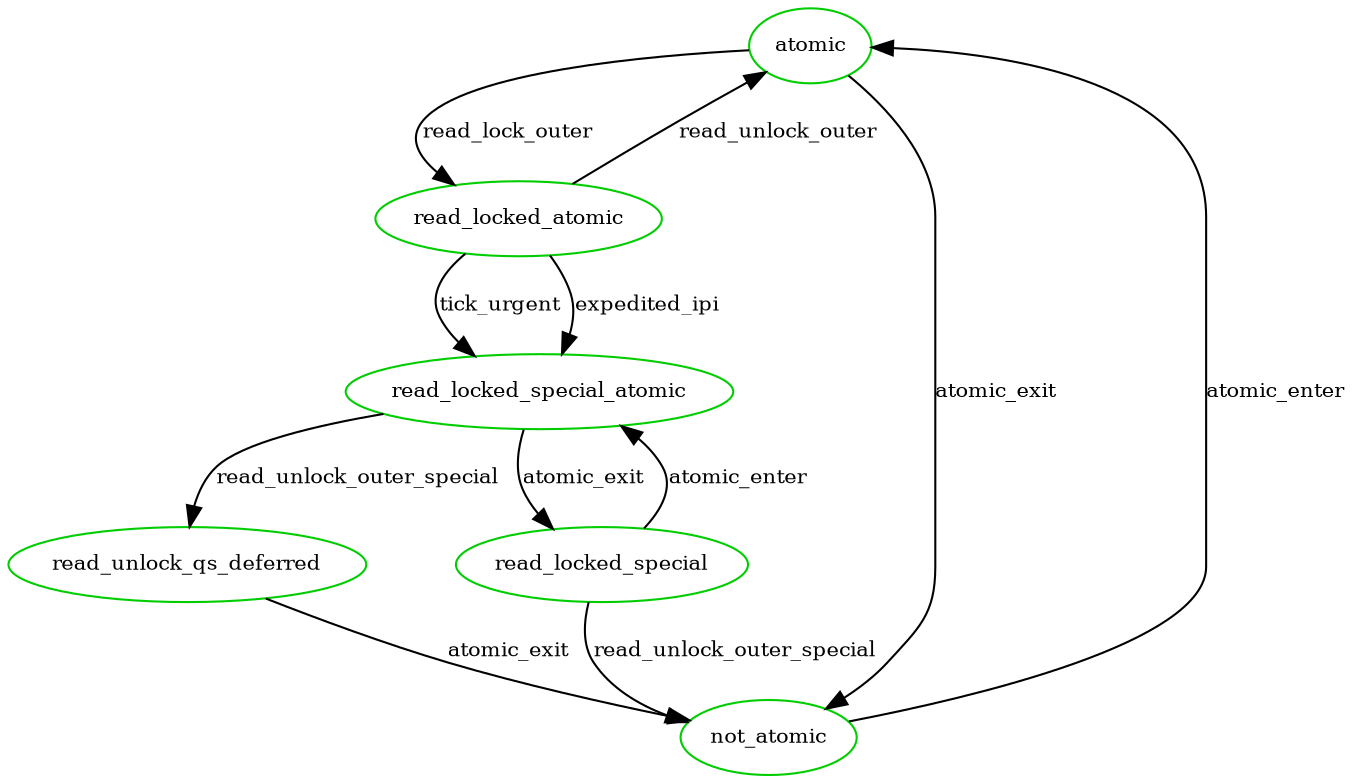 digraph state_automaton {
	center = true;
	// size = "700,800";
	nodesep = 0.5;
	// {node [shape = plaintext, style=invis, label=""] "__init_not_atomic"};
	node [shape = ellipse, fontsize=10, color = green3];
	edge [fontsize=10];

	// "__init_not_atomic" -> "not_atomic";

	/* Handling for pirq dis, read-lock, read-unlock, pirq en */
	"atomic" [label = "atomic"];
	"read_locked_atomic" [label = "read_locked_atomic"];
	"read_unlock_qs_deferred" [label = "read_unlock_qs_deferred"];

	"atomic" -> "read_locked_atomic" [ label = "read_lock_outer" ];
	"read_locked_atomic" -> "atomic" [ label = "read_unlock_outer" ];
	/* After transition to read_locked_special_atomic,
	 * everything remains same as defer_rlock_atomic_runlock.dot */
	"read_locked_atomic" -> "read_locked_special_atomic" [ label = "tick_urgent" ];
	"read_locked_atomic" -> "read_locked_special_atomic" [ label = "expedited_ipi" ];

        "read_locked_special" -> "read_locked_special_atomic" [ label = "atomic_enter" ];
        "read_locked_special_atomic" -> "read_locked_special" [ label = "atomic_exit" ];

	"read_locked_special" -> "not_atomic" [ label = "read_unlock_outer_special" ];
	"atomic" -> "not_atomic" [ label = "atomic_exit" ];
	"not_atomic" -> "atomic" [ label = "atomic_enter" ];

	"read_locked_special_atomic" -> "read_unlock_qs_deferred" [ label = "read_unlock_outer_special" ];
	"read_unlock_qs_deferred" -> "not_atomic" [ label = "atomic_exit" ];
/*
	{ rank = min ;
		"__init_not_atomic";
		"not_atomic";
	}
*/
}
